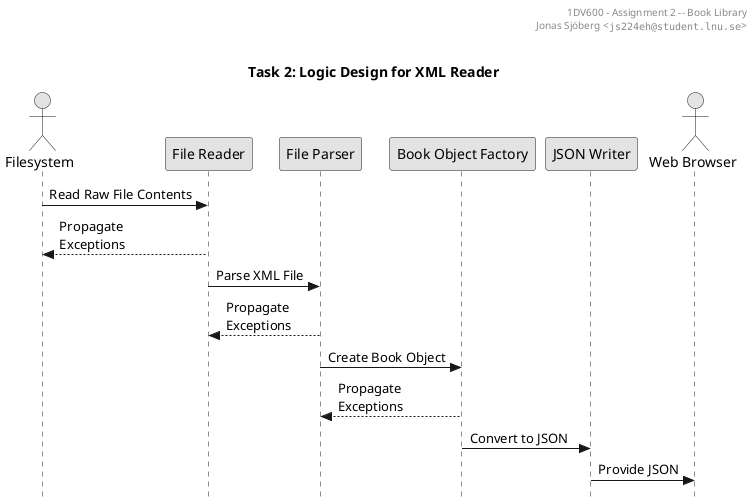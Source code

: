 ' ~~~~~~~~~~~~~~~~~~~~~~~~~~~~~~~~~~~~~~~~~~~~~~~~~
' 1DV600 -- Software Technology
' Assignment 2: Analysis, Design and Implementation
' ~~~~~~~~~~~~~~~~~~~~~~~~~~~~~~~~~~~~~~~~~~~~~~~~~
' Created by Jonas Sjöberg (js224eh) on 2017-02-19.

@startuml
' debug flag creates a 'svek.dot' and 'svek.svg' file in ~/
' !pragma svek_trace on

skinparam {
    monochrome true
    backgroundColor transparent
    classBackgroundColor transparent
    style strictuml
}


header
1DV600 - Assignment 2 -- Book Library
Jonas Sjöberg <""js224eh@student.lnu.se"">
end header

title \nTask 2: Logic Design for XML Reader

actor Filesystem

Filesystem -> "File Reader" as filereader: Read Raw File Contents
Filesystem <-- filereader: Propagate\nExceptions

filereader -> "File Parser" as fileparser: Parse XML File
filereader <-- fileparser: Propagate\nExceptions

fileparser -> "Book Object Factory" as objectfactory: Create Book Object
fileparser <-- objectfactory: Propagate\nExceptions

objectfactory -> "JSON Writer" as jsonwriter: Convert to JSON

actor "Web Browser" as browser
jsonwriter -> browser: Provide JSON

@enduml
